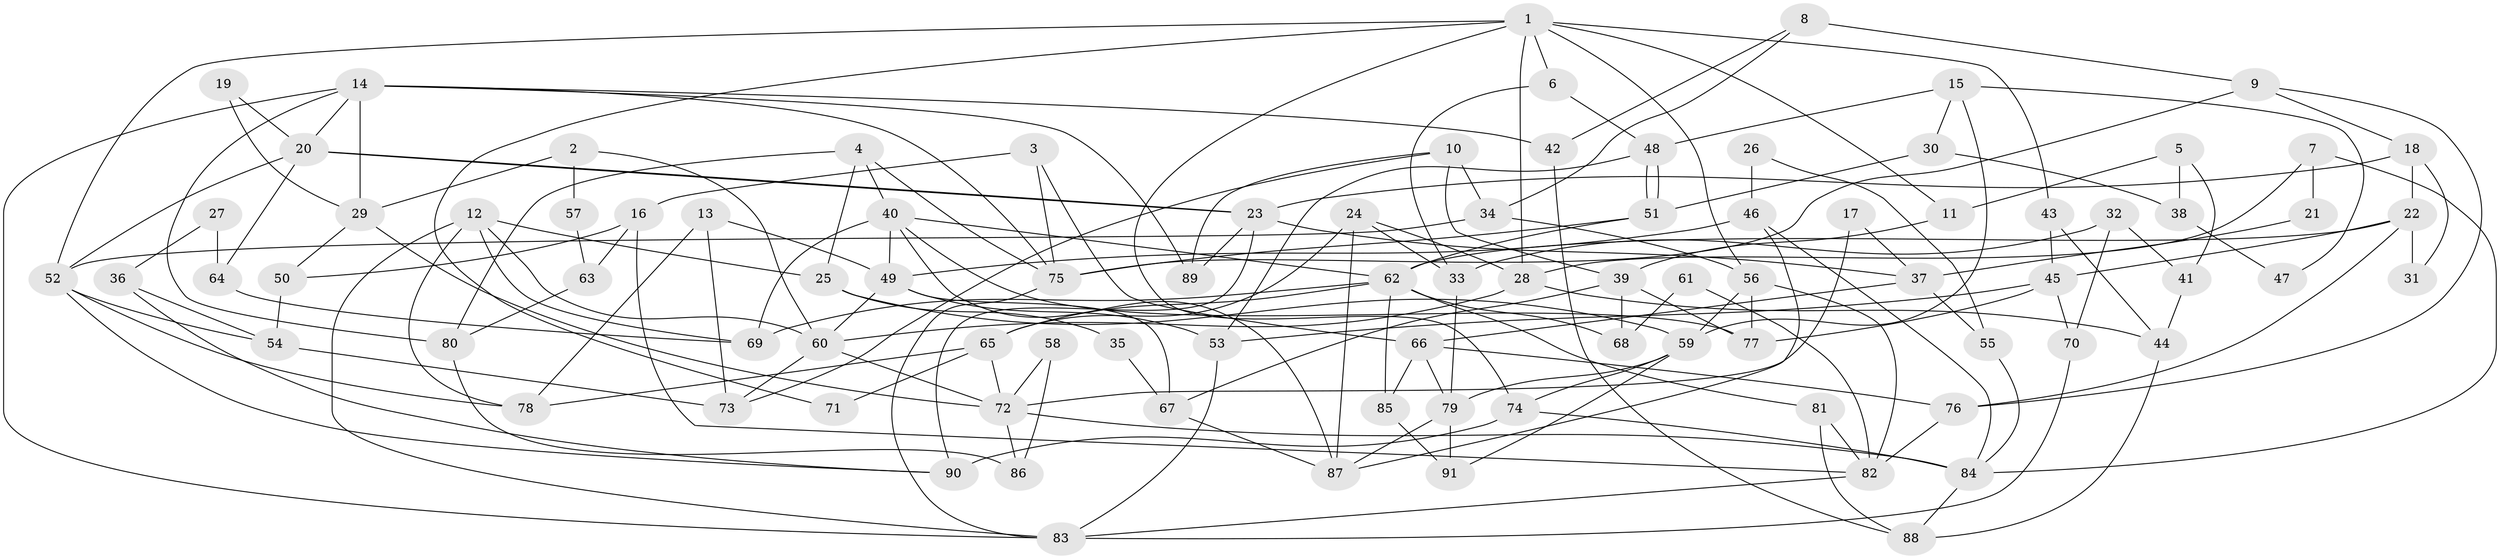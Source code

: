 // Generated by graph-tools (version 1.1) at 2025/49/03/09/25 04:49:56]
// undirected, 91 vertices, 182 edges
graph export_dot {
graph [start="1"]
  node [color=gray90,style=filled];
  1;
  2;
  3;
  4;
  5;
  6;
  7;
  8;
  9;
  10;
  11;
  12;
  13;
  14;
  15;
  16;
  17;
  18;
  19;
  20;
  21;
  22;
  23;
  24;
  25;
  26;
  27;
  28;
  29;
  30;
  31;
  32;
  33;
  34;
  35;
  36;
  37;
  38;
  39;
  40;
  41;
  42;
  43;
  44;
  45;
  46;
  47;
  48;
  49;
  50;
  51;
  52;
  53;
  54;
  55;
  56;
  57;
  58;
  59;
  60;
  61;
  62;
  63;
  64;
  65;
  66;
  67;
  68;
  69;
  70;
  71;
  72;
  73;
  74;
  75;
  76;
  77;
  78;
  79;
  80;
  81;
  82;
  83;
  84;
  85;
  86;
  87;
  88;
  89;
  90;
  91;
  1 -- 52;
  1 -- 28;
  1 -- 6;
  1 -- 11;
  1 -- 43;
  1 -- 56;
  1 -- 71;
  1 -- 74;
  2 -- 29;
  2 -- 60;
  2 -- 57;
  3 -- 66;
  3 -- 75;
  3 -- 16;
  4 -- 40;
  4 -- 75;
  4 -- 25;
  4 -- 80;
  5 -- 11;
  5 -- 41;
  5 -- 38;
  6 -- 48;
  6 -- 33;
  7 -- 84;
  7 -- 28;
  7 -- 21;
  8 -- 9;
  8 -- 34;
  8 -- 42;
  9 -- 75;
  9 -- 76;
  9 -- 18;
  10 -- 34;
  10 -- 39;
  10 -- 73;
  10 -- 89;
  11 -- 39;
  12 -- 25;
  12 -- 60;
  12 -- 69;
  12 -- 78;
  12 -- 83;
  13 -- 49;
  13 -- 78;
  13 -- 73;
  14 -- 42;
  14 -- 20;
  14 -- 29;
  14 -- 75;
  14 -- 80;
  14 -- 83;
  14 -- 89;
  15 -- 59;
  15 -- 48;
  15 -- 30;
  15 -- 47;
  16 -- 50;
  16 -- 63;
  16 -- 82;
  17 -- 37;
  17 -- 72;
  18 -- 23;
  18 -- 22;
  18 -- 31;
  19 -- 20;
  19 -- 29;
  20 -- 23;
  20 -- 23;
  20 -- 52;
  20 -- 64;
  21 -- 37;
  22 -- 62;
  22 -- 31;
  22 -- 45;
  22 -- 76;
  23 -- 89;
  23 -- 37;
  23 -- 90;
  24 -- 87;
  24 -- 33;
  24 -- 28;
  24 -- 65;
  25 -- 59;
  25 -- 35;
  26 -- 46;
  26 -- 55;
  27 -- 36;
  27 -- 64;
  28 -- 44;
  28 -- 60;
  29 -- 72;
  29 -- 50;
  30 -- 51;
  30 -- 38;
  32 -- 33;
  32 -- 70;
  32 -- 41;
  33 -- 79;
  34 -- 56;
  34 -- 52;
  35 -- 67;
  36 -- 54;
  36 -- 90;
  37 -- 66;
  37 -- 55;
  38 -- 47;
  39 -- 77;
  39 -- 67;
  39 -- 68;
  40 -- 69;
  40 -- 77;
  40 -- 49;
  40 -- 62;
  40 -- 87;
  41 -- 44;
  42 -- 88;
  43 -- 45;
  43 -- 44;
  44 -- 88;
  45 -- 53;
  45 -- 70;
  45 -- 77;
  46 -- 49;
  46 -- 87;
  46 -- 84;
  48 -- 53;
  48 -- 51;
  48 -- 51;
  49 -- 60;
  49 -- 53;
  49 -- 67;
  50 -- 54;
  51 -- 75;
  51 -- 62;
  52 -- 90;
  52 -- 78;
  52 -- 54;
  53 -- 83;
  54 -- 73;
  55 -- 84;
  56 -- 82;
  56 -- 59;
  56 -- 77;
  57 -- 63;
  58 -- 72;
  58 -- 86;
  59 -- 74;
  59 -- 79;
  59 -- 91;
  60 -- 73;
  60 -- 72;
  61 -- 82;
  61 -- 68;
  62 -- 65;
  62 -- 68;
  62 -- 69;
  62 -- 81;
  62 -- 85;
  63 -- 80;
  64 -- 69;
  65 -- 71;
  65 -- 72;
  65 -- 78;
  66 -- 85;
  66 -- 76;
  66 -- 79;
  67 -- 87;
  70 -- 83;
  72 -- 84;
  72 -- 86;
  74 -- 84;
  74 -- 90;
  75 -- 83;
  76 -- 82;
  79 -- 87;
  79 -- 91;
  80 -- 86;
  81 -- 82;
  81 -- 88;
  82 -- 83;
  84 -- 88;
  85 -- 91;
}
